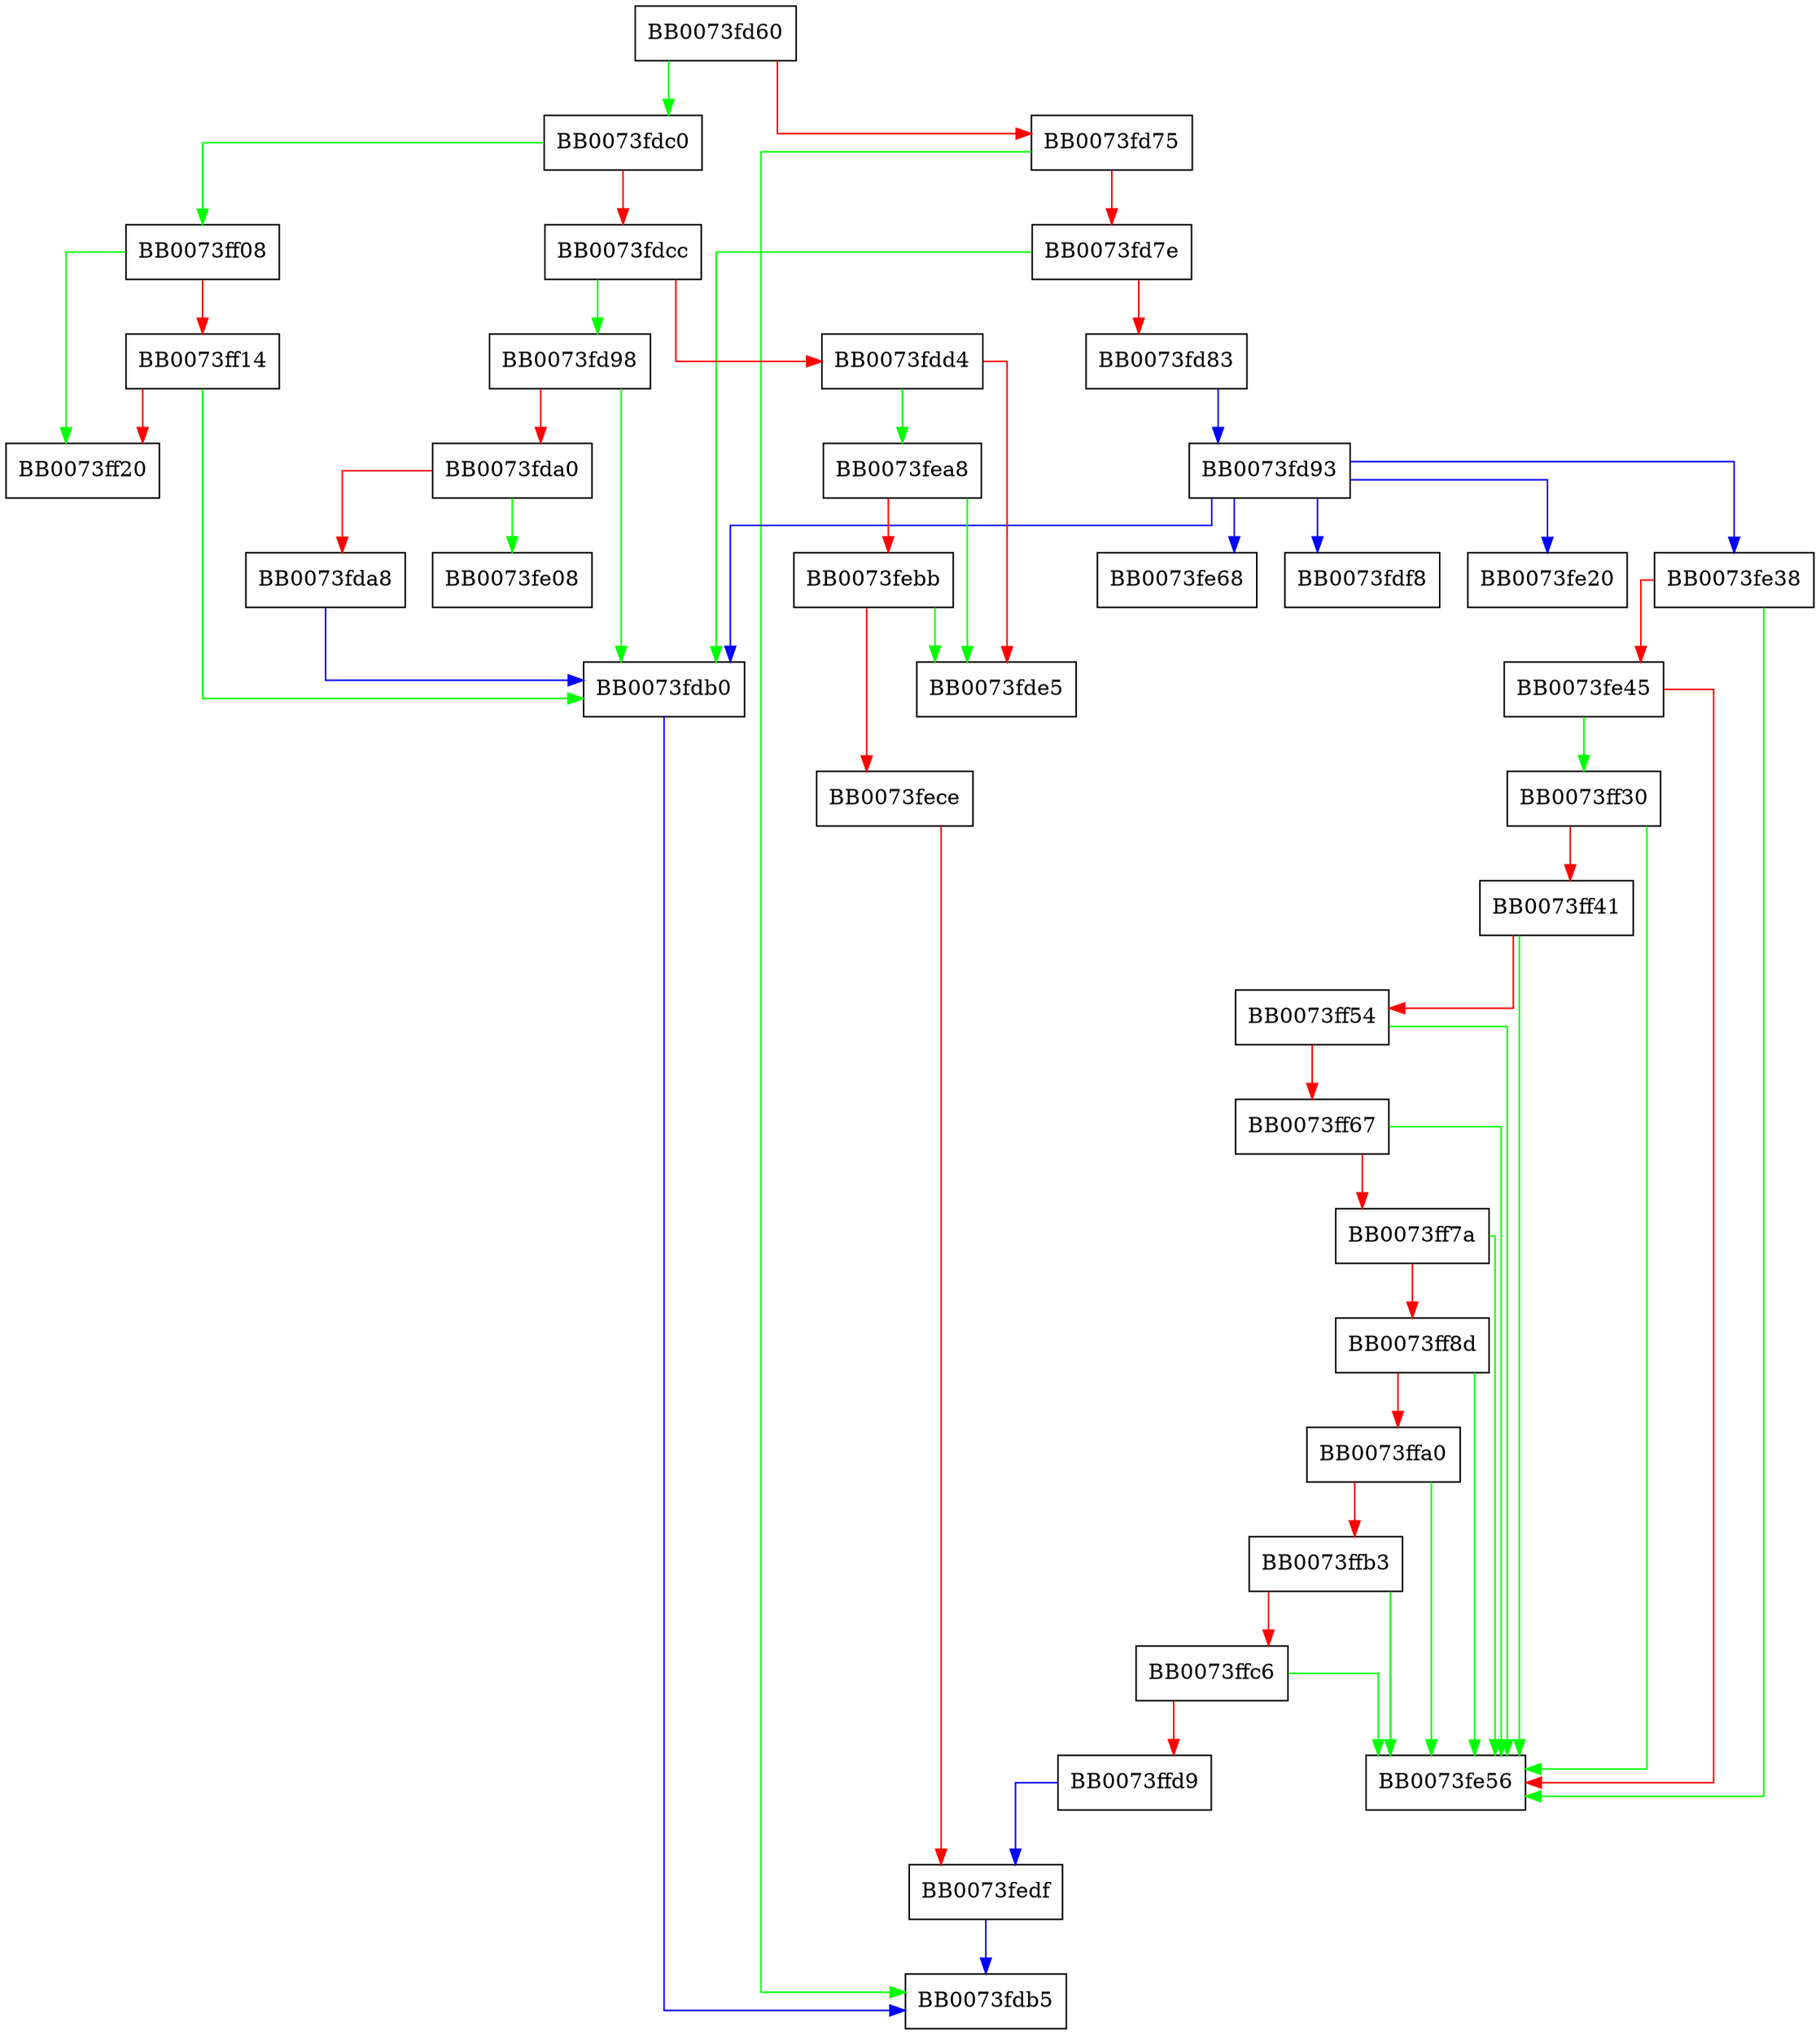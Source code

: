digraph pkey_dsa_ctrl {
  node [shape="box"];
  graph [splines=ortho];
  BB0073fd60 -> BB0073fdc0 [color="green"];
  BB0073fd60 -> BB0073fd75 [color="red"];
  BB0073fd75 -> BB0073fdb5 [color="green"];
  BB0073fd75 -> BB0073fd7e [color="red"];
  BB0073fd7e -> BB0073fdb0 [color="green"];
  BB0073fd7e -> BB0073fd83 [color="red"];
  BB0073fd83 -> BB0073fd93 [color="blue"];
  BB0073fd93 -> BB0073fe38 [color="blue"];
  BB0073fd93 -> BB0073fe68 [color="blue"];
  BB0073fd93 -> BB0073fdb0 [color="blue"];
  BB0073fd93 -> BB0073fdf8 [color="blue"];
  BB0073fd93 -> BB0073fe20 [color="blue"];
  BB0073fd98 -> BB0073fdb0 [color="green"];
  BB0073fd98 -> BB0073fda0 [color="red"];
  BB0073fda0 -> BB0073fe08 [color="green"];
  BB0073fda0 -> BB0073fda8 [color="red"];
  BB0073fda8 -> BB0073fdb0 [color="blue"];
  BB0073fdb0 -> BB0073fdb5 [color="blue"];
  BB0073fdc0 -> BB0073ff08 [color="green"];
  BB0073fdc0 -> BB0073fdcc [color="red"];
  BB0073fdcc -> BB0073fd98 [color="green"];
  BB0073fdcc -> BB0073fdd4 [color="red"];
  BB0073fdd4 -> BB0073fea8 [color="green"];
  BB0073fdd4 -> BB0073fde5 [color="red"];
  BB0073fe38 -> BB0073fe56 [color="green"];
  BB0073fe38 -> BB0073fe45 [color="red"];
  BB0073fe45 -> BB0073ff30 [color="green"];
  BB0073fe45 -> BB0073fe56 [color="red"];
  BB0073fea8 -> BB0073fde5 [color="green"];
  BB0073fea8 -> BB0073febb [color="red"];
  BB0073febb -> BB0073fde5 [color="green"];
  BB0073febb -> BB0073fece [color="red"];
  BB0073fece -> BB0073fedf [color="red"];
  BB0073fedf -> BB0073fdb5 [color="blue"];
  BB0073ff08 -> BB0073ff20 [color="green"];
  BB0073ff08 -> BB0073ff14 [color="red"];
  BB0073ff14 -> BB0073fdb0 [color="green"];
  BB0073ff14 -> BB0073ff20 [color="red"];
  BB0073ff30 -> BB0073fe56 [color="green"];
  BB0073ff30 -> BB0073ff41 [color="red"];
  BB0073ff41 -> BB0073fe56 [color="green"];
  BB0073ff41 -> BB0073ff54 [color="red"];
  BB0073ff54 -> BB0073fe56 [color="green"];
  BB0073ff54 -> BB0073ff67 [color="red"];
  BB0073ff67 -> BB0073fe56 [color="green"];
  BB0073ff67 -> BB0073ff7a [color="red"];
  BB0073ff7a -> BB0073fe56 [color="green"];
  BB0073ff7a -> BB0073ff8d [color="red"];
  BB0073ff8d -> BB0073fe56 [color="green"];
  BB0073ff8d -> BB0073ffa0 [color="red"];
  BB0073ffa0 -> BB0073fe56 [color="green"];
  BB0073ffa0 -> BB0073ffb3 [color="red"];
  BB0073ffb3 -> BB0073fe56 [color="green"];
  BB0073ffb3 -> BB0073ffc6 [color="red"];
  BB0073ffc6 -> BB0073fe56 [color="green"];
  BB0073ffc6 -> BB0073ffd9 [color="red"];
  BB0073ffd9 -> BB0073fedf [color="blue"];
}
